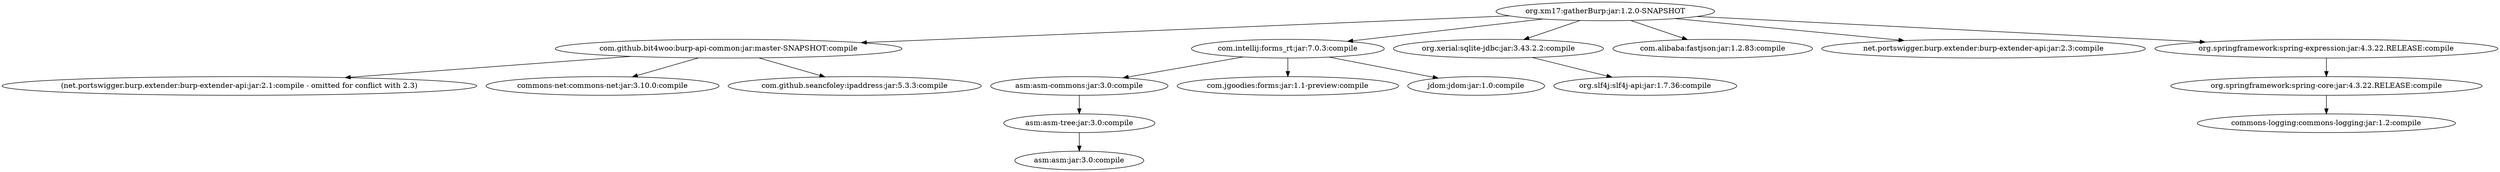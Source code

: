 digraph kN6jq__gatherBurp {
	"org.xm17:gatherBurp:jar:1.2.0-SNAPSHOT" -> "com.github.bit4woo:burp-api-common:jar:master-SNAPSHOT:compile" ; 
	"org.xm17:gatherBurp:jar:1.2.0-SNAPSHOT" -> "com.intellij:forms_rt:jar:7.0.3:compile" ; 
	"org.xm17:gatherBurp:jar:1.2.0-SNAPSHOT" -> "org.xerial:sqlite-jdbc:jar:3.43.2.2:compile" ; 
	"org.xm17:gatherBurp:jar:1.2.0-SNAPSHOT" -> "com.alibaba:fastjson:jar:1.2.83:compile" ; 
	"org.xm17:gatherBurp:jar:1.2.0-SNAPSHOT" -> "net.portswigger.burp.extender:burp-extender-api:jar:2.3:compile" ; 
	"org.xm17:gatherBurp:jar:1.2.0-SNAPSHOT" -> "org.springframework:spring-expression:jar:4.3.22.RELEASE:compile" ; 
	"com.github.bit4woo:burp-api-common:jar:master-SNAPSHOT:compile" -> "(net.portswigger.burp.extender:burp-extender-api:jar:2.1:compile - omitted for conflict with 2.3)" ; 
	"com.github.bit4woo:burp-api-common:jar:master-SNAPSHOT:compile" -> "commons-net:commons-net:jar:3.10.0:compile" ; 
	"com.github.bit4woo:burp-api-common:jar:master-SNAPSHOT:compile" -> "com.github.seancfoley:ipaddress:jar:5.3.3:compile" ; 
	"com.intellij:forms_rt:jar:7.0.3:compile" -> "asm:asm-commons:jar:3.0:compile" ; 
	"com.intellij:forms_rt:jar:7.0.3:compile" -> "com.jgoodies:forms:jar:1.1-preview:compile" ; 
	"com.intellij:forms_rt:jar:7.0.3:compile" -> "jdom:jdom:jar:1.0:compile" ; 
	"asm:asm-commons:jar:3.0:compile" -> "asm:asm-tree:jar:3.0:compile" ; 
	"asm:asm-tree:jar:3.0:compile" -> "asm:asm:jar:3.0:compile" ; 
	"org.xerial:sqlite-jdbc:jar:3.43.2.2:compile" -> "org.slf4j:slf4j-api:jar:1.7.36:compile" ; 
	"org.springframework:spring-expression:jar:4.3.22.RELEASE:compile" -> "org.springframework:spring-core:jar:4.3.22.RELEASE:compile" ; 
	"org.springframework:spring-core:jar:4.3.22.RELEASE:compile" -> "commons-logging:commons-logging:jar:1.2:compile" ; 
}
